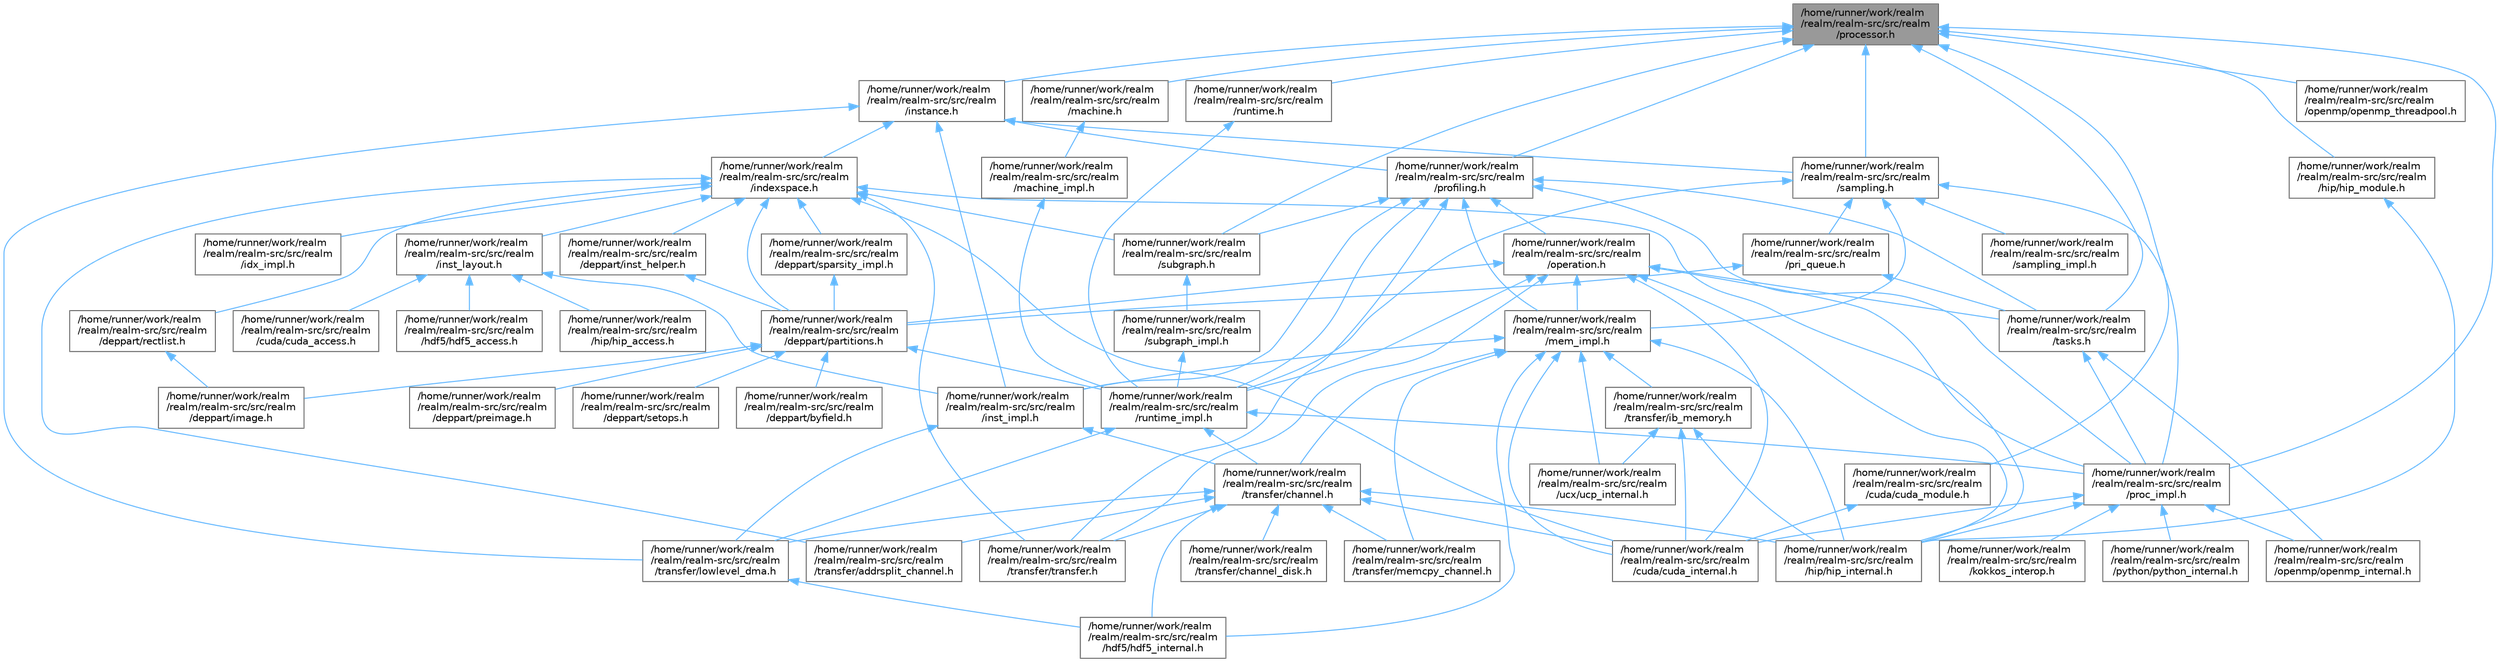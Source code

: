 digraph "/home/runner/work/realm/realm/realm-src/src/realm/processor.h"
{
 // LATEX_PDF_SIZE
  bgcolor="transparent";
  edge [fontname=Helvetica,fontsize=10,labelfontname=Helvetica,labelfontsize=10];
  node [fontname=Helvetica,fontsize=10,shape=box,height=0.2,width=0.4];
  Node1 [id="Node000001",label="/home/runner/work/realm\l/realm/realm-src/src/realm\l/processor.h",height=0.2,width=0.4,color="gray40", fillcolor="grey60", style="filled", fontcolor="black",tooltip=" "];
  Node1 -> Node2 [id="edge1_Node000001_Node000002",dir="back",color="steelblue1",style="solid",tooltip=" "];
  Node2 [id="Node000002",label="/home/runner/work/realm\l/realm/realm-src/src/realm\l/cuda/cuda_module.h",height=0.2,width=0.4,color="grey40", fillcolor="white", style="filled",URL="$cuda__module_8h.html",tooltip=" "];
  Node2 -> Node3 [id="edge2_Node000002_Node000003",dir="back",color="steelblue1",style="solid",tooltip=" "];
  Node3 [id="Node000003",label="/home/runner/work/realm\l/realm/realm-src/src/realm\l/cuda/cuda_internal.h",height=0.2,width=0.4,color="grey40", fillcolor="white", style="filled",URL="$cuda__internal_8h.html",tooltip=" "];
  Node1 -> Node4 [id="edge3_Node000001_Node000004",dir="back",color="steelblue1",style="solid",tooltip=" "];
  Node4 [id="Node000004",label="/home/runner/work/realm\l/realm/realm-src/src/realm\l/hip/hip_module.h",height=0.2,width=0.4,color="grey40", fillcolor="white", style="filled",URL="$hip__module_8h.html",tooltip=" "];
  Node4 -> Node5 [id="edge4_Node000004_Node000005",dir="back",color="steelblue1",style="solid",tooltip=" "];
  Node5 [id="Node000005",label="/home/runner/work/realm\l/realm/realm-src/src/realm\l/hip/hip_internal.h",height=0.2,width=0.4,color="grey40", fillcolor="white", style="filled",URL="$hip__internal_8h.html",tooltip=" "];
  Node1 -> Node6 [id="edge5_Node000001_Node000006",dir="back",color="steelblue1",style="solid",tooltip=" "];
  Node6 [id="Node000006",label="/home/runner/work/realm\l/realm/realm-src/src/realm\l/instance.h",height=0.2,width=0.4,color="grey40", fillcolor="white", style="filled",URL="$instance_8h.html",tooltip=" "];
  Node6 -> Node7 [id="edge6_Node000006_Node000007",dir="back",color="steelblue1",style="solid",tooltip=" "];
  Node7 [id="Node000007",label="/home/runner/work/realm\l/realm/realm-src/src/realm\l/indexspace.h",height=0.2,width=0.4,color="grey40", fillcolor="white", style="filled",URL="$indexspace_8h.html",tooltip=" "];
  Node7 -> Node3 [id="edge7_Node000007_Node000003",dir="back",color="steelblue1",style="solid",tooltip=" "];
  Node7 -> Node8 [id="edge8_Node000007_Node000008",dir="back",color="steelblue1",style="solid",tooltip=" "];
  Node8 [id="Node000008",label="/home/runner/work/realm\l/realm/realm-src/src/realm\l/deppart/inst_helper.h",height=0.2,width=0.4,color="grey40", fillcolor="white", style="filled",URL="$inst__helper_8h.html",tooltip=" "];
  Node8 -> Node9 [id="edge9_Node000008_Node000009",dir="back",color="steelblue1",style="solid",tooltip=" "];
  Node9 [id="Node000009",label="/home/runner/work/realm\l/realm/realm-src/src/realm\l/deppart/partitions.h",height=0.2,width=0.4,color="grey40", fillcolor="white", style="filled",URL="$partitions_8h.html",tooltip=" "];
  Node9 -> Node10 [id="edge10_Node000009_Node000010",dir="back",color="steelblue1",style="solid",tooltip=" "];
  Node10 [id="Node000010",label="/home/runner/work/realm\l/realm/realm-src/src/realm\l/deppart/byfield.h",height=0.2,width=0.4,color="grey40", fillcolor="white", style="filled",URL="$byfield_8h.html",tooltip=" "];
  Node9 -> Node11 [id="edge11_Node000009_Node000011",dir="back",color="steelblue1",style="solid",tooltip=" "];
  Node11 [id="Node000011",label="/home/runner/work/realm\l/realm/realm-src/src/realm\l/deppart/image.h",height=0.2,width=0.4,color="grey40", fillcolor="white", style="filled",URL="$image_8h.html",tooltip=" "];
  Node9 -> Node12 [id="edge12_Node000009_Node000012",dir="back",color="steelblue1",style="solid",tooltip=" "];
  Node12 [id="Node000012",label="/home/runner/work/realm\l/realm/realm-src/src/realm\l/deppart/preimage.h",height=0.2,width=0.4,color="grey40", fillcolor="white", style="filled",URL="$preimage_8h.html",tooltip=" "];
  Node9 -> Node13 [id="edge13_Node000009_Node000013",dir="back",color="steelblue1",style="solid",tooltip=" "];
  Node13 [id="Node000013",label="/home/runner/work/realm\l/realm/realm-src/src/realm\l/deppart/setops.h",height=0.2,width=0.4,color="grey40", fillcolor="white", style="filled",URL="$setops_8h.html",tooltip=" "];
  Node9 -> Node14 [id="edge14_Node000009_Node000014",dir="back",color="steelblue1",style="solid",tooltip=" "];
  Node14 [id="Node000014",label="/home/runner/work/realm\l/realm/realm-src/src/realm\l/runtime_impl.h",height=0.2,width=0.4,color="grey40", fillcolor="white", style="filled",URL="$runtime__impl_8h.html",tooltip=" "];
  Node14 -> Node15 [id="edge15_Node000014_Node000015",dir="back",color="steelblue1",style="solid",tooltip=" "];
  Node15 [id="Node000015",label="/home/runner/work/realm\l/realm/realm-src/src/realm\l/proc_impl.h",height=0.2,width=0.4,color="grey40", fillcolor="white", style="filled",URL="$proc__impl_8h.html",tooltip=" "];
  Node15 -> Node3 [id="edge16_Node000015_Node000003",dir="back",color="steelblue1",style="solid",tooltip=" "];
  Node15 -> Node5 [id="edge17_Node000015_Node000005",dir="back",color="steelblue1",style="solid",tooltip=" "];
  Node15 -> Node16 [id="edge18_Node000015_Node000016",dir="back",color="steelblue1",style="solid",tooltip=" "];
  Node16 [id="Node000016",label="/home/runner/work/realm\l/realm/realm-src/src/realm\l/kokkos_interop.h",height=0.2,width=0.4,color="grey40", fillcolor="white", style="filled",URL="$kokkos__interop_8h.html",tooltip=" "];
  Node15 -> Node17 [id="edge19_Node000015_Node000017",dir="back",color="steelblue1",style="solid",tooltip=" "];
  Node17 [id="Node000017",label="/home/runner/work/realm\l/realm/realm-src/src/realm\l/openmp/openmp_internal.h",height=0.2,width=0.4,color="grey40", fillcolor="white", style="filled",URL="$openmp__internal_8h.html",tooltip=" "];
  Node15 -> Node18 [id="edge20_Node000015_Node000018",dir="back",color="steelblue1",style="solid",tooltip=" "];
  Node18 [id="Node000018",label="/home/runner/work/realm\l/realm/realm-src/src/realm\l/python/python_internal.h",height=0.2,width=0.4,color="grey40", fillcolor="white", style="filled",URL="$python__internal_8h.html",tooltip=" "];
  Node14 -> Node19 [id="edge21_Node000014_Node000019",dir="back",color="steelblue1",style="solid",tooltip=" "];
  Node19 [id="Node000019",label="/home/runner/work/realm\l/realm/realm-src/src/realm\l/transfer/channel.h",height=0.2,width=0.4,color="grey40", fillcolor="white", style="filled",URL="$channel_8h.html",tooltip=" "];
  Node19 -> Node3 [id="edge22_Node000019_Node000003",dir="back",color="steelblue1",style="solid",tooltip=" "];
  Node19 -> Node20 [id="edge23_Node000019_Node000020",dir="back",color="steelblue1",style="solid",tooltip=" "];
  Node20 [id="Node000020",label="/home/runner/work/realm\l/realm/realm-src/src/realm\l/hdf5/hdf5_internal.h",height=0.2,width=0.4,color="grey40", fillcolor="white", style="filled",URL="$hdf5__internal_8h.html",tooltip=" "];
  Node19 -> Node5 [id="edge24_Node000019_Node000005",dir="back",color="steelblue1",style="solid",tooltip=" "];
  Node19 -> Node21 [id="edge25_Node000019_Node000021",dir="back",color="steelblue1",style="solid",tooltip=" "];
  Node21 [id="Node000021",label="/home/runner/work/realm\l/realm/realm-src/src/realm\l/transfer/addrsplit_channel.h",height=0.2,width=0.4,color="grey40", fillcolor="white", style="filled",URL="$addrsplit__channel_8h.html",tooltip=" "];
  Node19 -> Node22 [id="edge26_Node000019_Node000022",dir="back",color="steelblue1",style="solid",tooltip=" "];
  Node22 [id="Node000022",label="/home/runner/work/realm\l/realm/realm-src/src/realm\l/transfer/channel_disk.h",height=0.2,width=0.4,color="grey40", fillcolor="white", style="filled",URL="$channel__disk_8h.html",tooltip=" "];
  Node19 -> Node23 [id="edge27_Node000019_Node000023",dir="back",color="steelblue1",style="solid",tooltip=" "];
  Node23 [id="Node000023",label="/home/runner/work/realm\l/realm/realm-src/src/realm\l/transfer/lowlevel_dma.h",height=0.2,width=0.4,color="grey40", fillcolor="white", style="filled",URL="$lowlevel__dma_8h.html",tooltip=" "];
  Node23 -> Node20 [id="edge28_Node000023_Node000020",dir="back",color="steelblue1",style="solid",tooltip=" "];
  Node19 -> Node24 [id="edge29_Node000019_Node000024",dir="back",color="steelblue1",style="solid",tooltip=" "];
  Node24 [id="Node000024",label="/home/runner/work/realm\l/realm/realm-src/src/realm\l/transfer/memcpy_channel.h",height=0.2,width=0.4,color="grey40", fillcolor="white", style="filled",URL="$memcpy__channel_8h.html",tooltip=" "];
  Node19 -> Node25 [id="edge30_Node000019_Node000025",dir="back",color="steelblue1",style="solid",tooltip=" "];
  Node25 [id="Node000025",label="/home/runner/work/realm\l/realm/realm-src/src/realm\l/transfer/transfer.h",height=0.2,width=0.4,color="grey40", fillcolor="white", style="filled",URL="$transfer_8h.html",tooltip=" "];
  Node14 -> Node23 [id="edge31_Node000014_Node000023",dir="back",color="steelblue1",style="solid",tooltip=" "];
  Node7 -> Node9 [id="edge32_Node000007_Node000009",dir="back",color="steelblue1",style="solid",tooltip=" "];
  Node7 -> Node26 [id="edge33_Node000007_Node000026",dir="back",color="steelblue1",style="solid",tooltip=" "];
  Node26 [id="Node000026",label="/home/runner/work/realm\l/realm/realm-src/src/realm\l/deppart/rectlist.h",height=0.2,width=0.4,color="grey40", fillcolor="white", style="filled",URL="$rectlist_8h.html",tooltip=" "];
  Node26 -> Node11 [id="edge34_Node000026_Node000011",dir="back",color="steelblue1",style="solid",tooltip=" "];
  Node7 -> Node27 [id="edge35_Node000007_Node000027",dir="back",color="steelblue1",style="solid",tooltip=" "];
  Node27 [id="Node000027",label="/home/runner/work/realm\l/realm/realm-src/src/realm\l/deppart/sparsity_impl.h",height=0.2,width=0.4,color="grey40", fillcolor="white", style="filled",URL="$sparsity__impl_8h.html",tooltip=" "];
  Node27 -> Node9 [id="edge36_Node000027_Node000009",dir="back",color="steelblue1",style="solid",tooltip=" "];
  Node7 -> Node5 [id="edge37_Node000007_Node000005",dir="back",color="steelblue1",style="solid",tooltip=" "];
  Node7 -> Node28 [id="edge38_Node000007_Node000028",dir="back",color="steelblue1",style="solid",tooltip=" "];
  Node28 [id="Node000028",label="/home/runner/work/realm\l/realm/realm-src/src/realm\l/idx_impl.h",height=0.2,width=0.4,color="grey40", fillcolor="white", style="filled",URL="$idx__impl_8h.html",tooltip=" "];
  Node7 -> Node29 [id="edge39_Node000007_Node000029",dir="back",color="steelblue1",style="solid",tooltip=" "];
  Node29 [id="Node000029",label="/home/runner/work/realm\l/realm/realm-src/src/realm\l/inst_layout.h",height=0.2,width=0.4,color="grey40", fillcolor="white", style="filled",URL="$inst__layout_8h.html",tooltip=" "];
  Node29 -> Node30 [id="edge40_Node000029_Node000030",dir="back",color="steelblue1",style="solid",tooltip=" "];
  Node30 [id="Node000030",label="/home/runner/work/realm\l/realm/realm-src/src/realm\l/cuda/cuda_access.h",height=0.2,width=0.4,color="grey40", fillcolor="white", style="filled",URL="$cuda__access_8h.html",tooltip=" "];
  Node29 -> Node31 [id="edge41_Node000029_Node000031",dir="back",color="steelblue1",style="solid",tooltip=" "];
  Node31 [id="Node000031",label="/home/runner/work/realm\l/realm/realm-src/src/realm\l/hdf5/hdf5_access.h",height=0.2,width=0.4,color="grey40", fillcolor="white", style="filled",URL="$hdf5__access_8h.html",tooltip=" "];
  Node29 -> Node32 [id="edge42_Node000029_Node000032",dir="back",color="steelblue1",style="solid",tooltip=" "];
  Node32 [id="Node000032",label="/home/runner/work/realm\l/realm/realm-src/src/realm\l/hip/hip_access.h",height=0.2,width=0.4,color="grey40", fillcolor="white", style="filled",URL="$hip__access_8h.html",tooltip=" "];
  Node29 -> Node33 [id="edge43_Node000029_Node000033",dir="back",color="steelblue1",style="solid",tooltip=" "];
  Node33 [id="Node000033",label="/home/runner/work/realm\l/realm/realm-src/src/realm\l/inst_impl.h",height=0.2,width=0.4,color="grey40", fillcolor="white", style="filled",URL="$inst__impl_8h.html",tooltip=" "];
  Node33 -> Node19 [id="edge44_Node000033_Node000019",dir="back",color="steelblue1",style="solid",tooltip=" "];
  Node33 -> Node23 [id="edge45_Node000033_Node000023",dir="back",color="steelblue1",style="solid",tooltip=" "];
  Node7 -> Node34 [id="edge46_Node000007_Node000034",dir="back",color="steelblue1",style="solid",tooltip=" "];
  Node34 [id="Node000034",label="/home/runner/work/realm\l/realm/realm-src/src/realm\l/subgraph.h",height=0.2,width=0.4,color="grey40", fillcolor="white", style="filled",URL="$subgraph_8h.html",tooltip=" "];
  Node34 -> Node35 [id="edge47_Node000034_Node000035",dir="back",color="steelblue1",style="solid",tooltip=" "];
  Node35 [id="Node000035",label="/home/runner/work/realm\l/realm/realm-src/src/realm\l/subgraph_impl.h",height=0.2,width=0.4,color="grey40", fillcolor="white", style="filled",URL="$subgraph__impl_8h.html",tooltip=" "];
  Node35 -> Node14 [id="edge48_Node000035_Node000014",dir="back",color="steelblue1",style="solid",tooltip=" "];
  Node7 -> Node21 [id="edge49_Node000007_Node000021",dir="back",color="steelblue1",style="solid",tooltip=" "];
  Node7 -> Node25 [id="edge50_Node000007_Node000025",dir="back",color="steelblue1",style="solid",tooltip=" "];
  Node6 -> Node33 [id="edge51_Node000006_Node000033",dir="back",color="steelblue1",style="solid",tooltip=" "];
  Node6 -> Node36 [id="edge52_Node000006_Node000036",dir="back",color="steelblue1",style="solid",tooltip=" "];
  Node36 [id="Node000036",label="/home/runner/work/realm\l/realm/realm-src/src/realm\l/profiling.h",height=0.2,width=0.4,color="grey40", fillcolor="white", style="filled",URL="$profiling_8h.html",tooltip=" "];
  Node36 -> Node33 [id="edge53_Node000036_Node000033",dir="back",color="steelblue1",style="solid",tooltip=" "];
  Node36 -> Node37 [id="edge54_Node000036_Node000037",dir="back",color="steelblue1",style="solid",tooltip=" "];
  Node37 [id="Node000037",label="/home/runner/work/realm\l/realm/realm-src/src/realm\l/mem_impl.h",height=0.2,width=0.4,color="grey40", fillcolor="white", style="filled",URL="$mem__impl_8h.html",tooltip=" "];
  Node37 -> Node3 [id="edge55_Node000037_Node000003",dir="back",color="steelblue1",style="solid",tooltip=" "];
  Node37 -> Node20 [id="edge56_Node000037_Node000020",dir="back",color="steelblue1",style="solid",tooltip=" "];
  Node37 -> Node5 [id="edge57_Node000037_Node000005",dir="back",color="steelblue1",style="solid",tooltip=" "];
  Node37 -> Node33 [id="edge58_Node000037_Node000033",dir="back",color="steelblue1",style="solid",tooltip=" "];
  Node37 -> Node19 [id="edge59_Node000037_Node000019",dir="back",color="steelblue1",style="solid",tooltip=" "];
  Node37 -> Node38 [id="edge60_Node000037_Node000038",dir="back",color="steelblue1",style="solid",tooltip=" "];
  Node38 [id="Node000038",label="/home/runner/work/realm\l/realm/realm-src/src/realm\l/transfer/ib_memory.h",height=0.2,width=0.4,color="grey40", fillcolor="white", style="filled",URL="$ib__memory_8h.html",tooltip=" "];
  Node38 -> Node3 [id="edge61_Node000038_Node000003",dir="back",color="steelblue1",style="solid",tooltip=" "];
  Node38 -> Node5 [id="edge62_Node000038_Node000005",dir="back",color="steelblue1",style="solid",tooltip=" "];
  Node38 -> Node39 [id="edge63_Node000038_Node000039",dir="back",color="steelblue1",style="solid",tooltip=" "];
  Node39 [id="Node000039",label="/home/runner/work/realm\l/realm/realm-src/src/realm\l/ucx/ucp_internal.h",height=0.2,width=0.4,color="grey40", fillcolor="white", style="filled",URL="$ucp__internal_8h.html",tooltip=" "];
  Node37 -> Node24 [id="edge64_Node000037_Node000024",dir="back",color="steelblue1",style="solid",tooltip=" "];
  Node37 -> Node39 [id="edge65_Node000037_Node000039",dir="back",color="steelblue1",style="solid",tooltip=" "];
  Node36 -> Node40 [id="edge66_Node000036_Node000040",dir="back",color="steelblue1",style="solid",tooltip=" "];
  Node40 [id="Node000040",label="/home/runner/work/realm\l/realm/realm-src/src/realm\l/operation.h",height=0.2,width=0.4,color="grey40", fillcolor="white", style="filled",URL="$operation_8h.html",tooltip=" "];
  Node40 -> Node3 [id="edge67_Node000040_Node000003",dir="back",color="steelblue1",style="solid",tooltip=" "];
  Node40 -> Node9 [id="edge68_Node000040_Node000009",dir="back",color="steelblue1",style="solid",tooltip=" "];
  Node40 -> Node5 [id="edge69_Node000040_Node000005",dir="back",color="steelblue1",style="solid",tooltip=" "];
  Node40 -> Node37 [id="edge70_Node000040_Node000037",dir="back",color="steelblue1",style="solid",tooltip=" "];
  Node40 -> Node15 [id="edge71_Node000040_Node000015",dir="back",color="steelblue1",style="solid",tooltip=" "];
  Node40 -> Node14 [id="edge72_Node000040_Node000014",dir="back",color="steelblue1",style="solid",tooltip=" "];
  Node40 -> Node41 [id="edge73_Node000040_Node000041",dir="back",color="steelblue1",style="solid",tooltip=" "];
  Node41 [id="Node000041",label="/home/runner/work/realm\l/realm/realm-src/src/realm\l/tasks.h",height=0.2,width=0.4,color="grey40", fillcolor="white", style="filled",URL="$tasks_8h.html",tooltip=" "];
  Node41 -> Node17 [id="edge74_Node000041_Node000017",dir="back",color="steelblue1",style="solid",tooltip=" "];
  Node41 -> Node15 [id="edge75_Node000041_Node000015",dir="back",color="steelblue1",style="solid",tooltip=" "];
  Node40 -> Node25 [id="edge76_Node000040_Node000025",dir="back",color="steelblue1",style="solid",tooltip=" "];
  Node36 -> Node15 [id="edge77_Node000036_Node000015",dir="back",color="steelblue1",style="solid",tooltip=" "];
  Node36 -> Node14 [id="edge78_Node000036_Node000014",dir="back",color="steelblue1",style="solid",tooltip=" "];
  Node36 -> Node34 [id="edge79_Node000036_Node000034",dir="back",color="steelblue1",style="solid",tooltip=" "];
  Node36 -> Node41 [id="edge80_Node000036_Node000041",dir="back",color="steelblue1",style="solid",tooltip=" "];
  Node36 -> Node25 [id="edge81_Node000036_Node000025",dir="back",color="steelblue1",style="solid",tooltip=" "];
  Node6 -> Node42 [id="edge82_Node000006_Node000042",dir="back",color="steelblue1",style="solid",tooltip=" "];
  Node42 [id="Node000042",label="/home/runner/work/realm\l/realm/realm-src/src/realm\l/sampling.h",height=0.2,width=0.4,color="grey40", fillcolor="white", style="filled",URL="$sampling_8h.html",tooltip=" "];
  Node42 -> Node37 [id="edge83_Node000042_Node000037",dir="back",color="steelblue1",style="solid",tooltip=" "];
  Node42 -> Node43 [id="edge84_Node000042_Node000043",dir="back",color="steelblue1",style="solid",tooltip=" "];
  Node43 [id="Node000043",label="/home/runner/work/realm\l/realm/realm-src/src/realm\l/pri_queue.h",height=0.2,width=0.4,color="grey40", fillcolor="white", style="filled",URL="$pri__queue_8h.html",tooltip=" "];
  Node43 -> Node9 [id="edge85_Node000043_Node000009",dir="back",color="steelblue1",style="solid",tooltip=" "];
  Node43 -> Node41 [id="edge86_Node000043_Node000041",dir="back",color="steelblue1",style="solid",tooltip=" "];
  Node42 -> Node15 [id="edge87_Node000042_Node000015",dir="back",color="steelblue1",style="solid",tooltip=" "];
  Node42 -> Node14 [id="edge88_Node000042_Node000014",dir="back",color="steelblue1",style="solid",tooltip=" "];
  Node42 -> Node44 [id="edge89_Node000042_Node000044",dir="back",color="steelblue1",style="solid",tooltip=" "];
  Node44 [id="Node000044",label="/home/runner/work/realm\l/realm/realm-src/src/realm\l/sampling_impl.h",height=0.2,width=0.4,color="grey40", fillcolor="white", style="filled",URL="$sampling__impl_8h.html",tooltip=" "];
  Node6 -> Node23 [id="edge90_Node000006_Node000023",dir="back",color="steelblue1",style="solid",tooltip=" "];
  Node1 -> Node45 [id="edge91_Node000001_Node000045",dir="back",color="steelblue1",style="solid",tooltip=" "];
  Node45 [id="Node000045",label="/home/runner/work/realm\l/realm/realm-src/src/realm\l/machine.h",height=0.2,width=0.4,color="grey40", fillcolor="white", style="filled",URL="$machine_8h.html",tooltip=" "];
  Node45 -> Node46 [id="edge92_Node000045_Node000046",dir="back",color="steelblue1",style="solid",tooltip=" "];
  Node46 [id="Node000046",label="/home/runner/work/realm\l/realm/realm-src/src/realm\l/machine_impl.h",height=0.2,width=0.4,color="grey40", fillcolor="white", style="filled",URL="$machine__impl_8h.html",tooltip=" "];
  Node46 -> Node14 [id="edge93_Node000046_Node000014",dir="back",color="steelblue1",style="solid",tooltip=" "];
  Node1 -> Node47 [id="edge94_Node000001_Node000047",dir="back",color="steelblue1",style="solid",tooltip=" "];
  Node47 [id="Node000047",label="/home/runner/work/realm\l/realm/realm-src/src/realm\l/openmp/openmp_threadpool.h",height=0.2,width=0.4,color="grey40", fillcolor="white", style="filled",URL="$openmp__threadpool_8h.html",tooltip=" "];
  Node1 -> Node15 [id="edge95_Node000001_Node000015",dir="back",color="steelblue1",style="solid",tooltip=" "];
  Node1 -> Node36 [id="edge96_Node000001_Node000036",dir="back",color="steelblue1",style="solid",tooltip=" "];
  Node1 -> Node48 [id="edge97_Node000001_Node000048",dir="back",color="steelblue1",style="solid",tooltip=" "];
  Node48 [id="Node000048",label="/home/runner/work/realm\l/realm/realm-src/src/realm\l/runtime.h",height=0.2,width=0.4,color="grey40", fillcolor="white", style="filled",URL="$runtime_8h.html",tooltip=" "];
  Node48 -> Node14 [id="edge98_Node000048_Node000014",dir="back",color="steelblue1",style="solid",tooltip=" "];
  Node1 -> Node42 [id="edge99_Node000001_Node000042",dir="back",color="steelblue1",style="solid",tooltip=" "];
  Node1 -> Node34 [id="edge100_Node000001_Node000034",dir="back",color="steelblue1",style="solid",tooltip=" "];
  Node1 -> Node41 [id="edge101_Node000001_Node000041",dir="back",color="steelblue1",style="solid",tooltip=" "];
}

